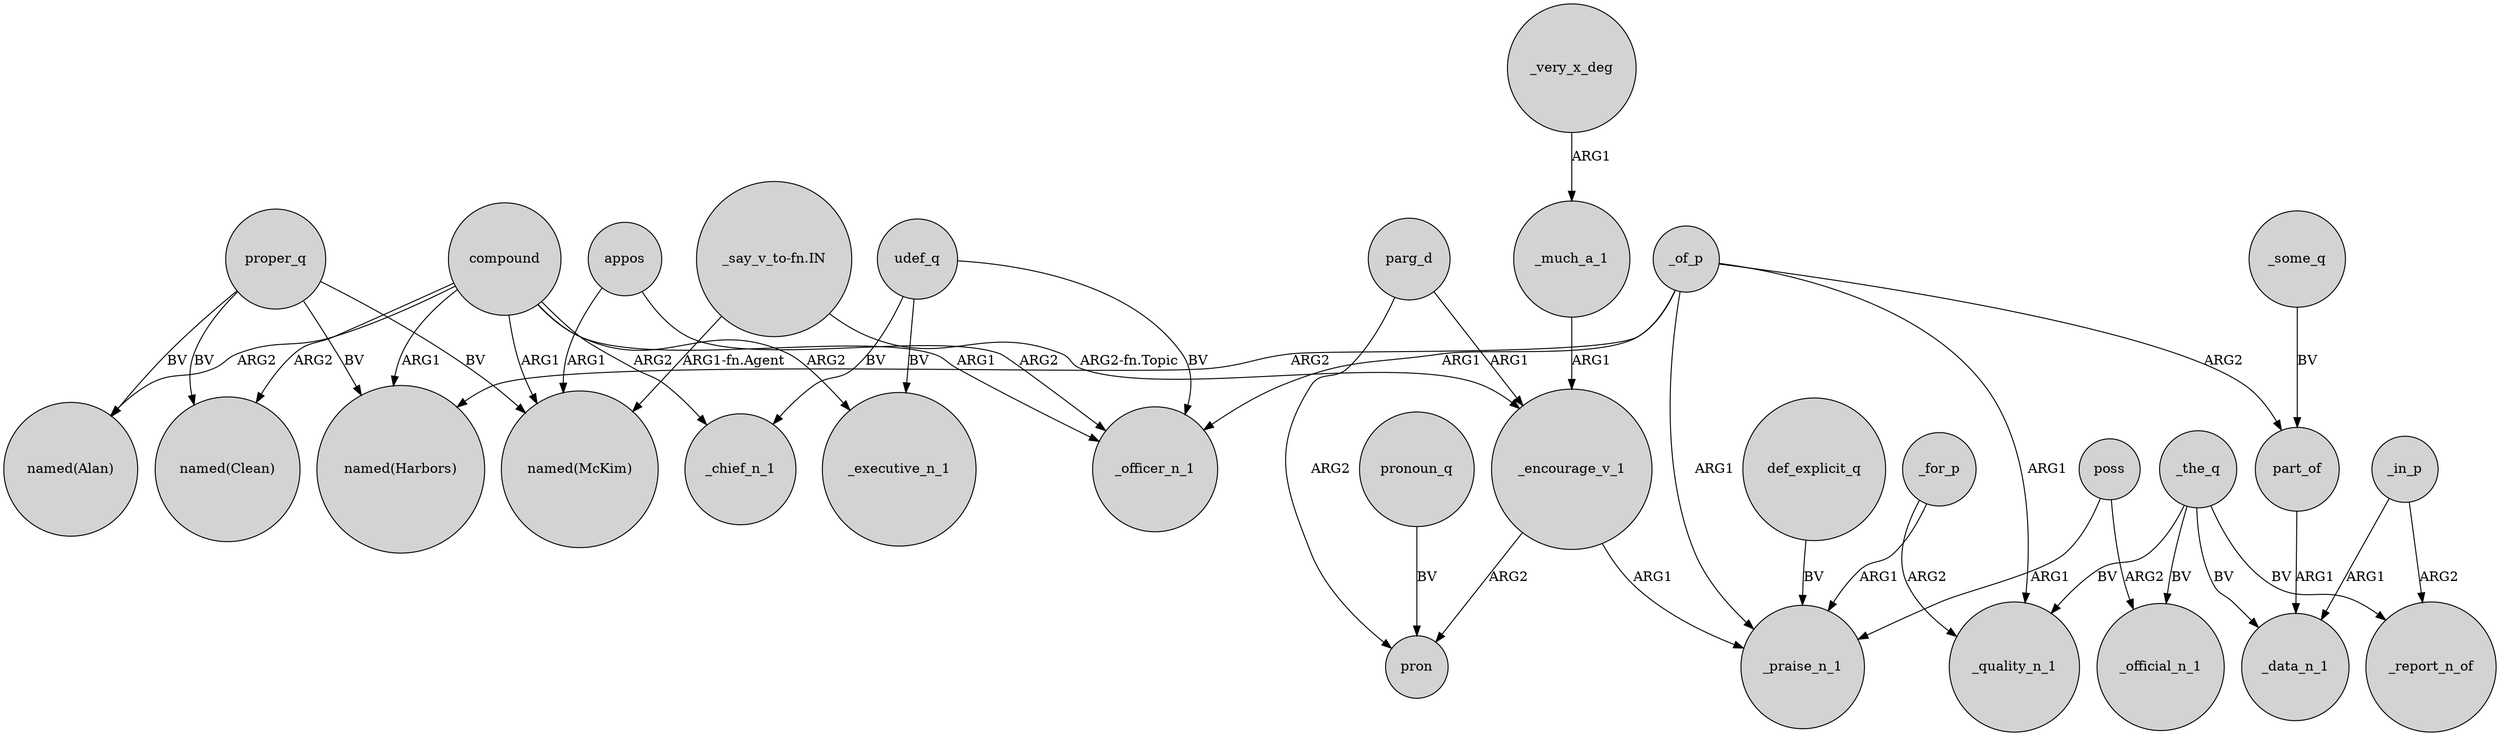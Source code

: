 digraph {
	node [shape=circle style=filled]
	compound -> "named(McKim)" [label=ARG1]
	proper_q -> "named(Harbors)" [label=BV]
	parg_d -> _encourage_v_1 [label=ARG1]
	udef_q -> _executive_n_1 [label=BV]
	_the_q -> _official_n_1 [label=BV]
	compound -> "named(Clean)" [label=ARG2]
	part_of -> _data_n_1 [label=ARG1]
	_of_p -> "named(Harbors)" [label=ARG2]
	_in_p -> _report_n_of [label=ARG2]
	proper_q -> "named(Alan)" [label=BV]
	_encourage_v_1 -> _praise_n_1 [label=ARG1]
	_encourage_v_1 -> pron [label=ARG2]
	_in_p -> _data_n_1 [label=ARG1]
	_for_p -> _quality_n_1 [label=ARG2]
	_the_q -> _quality_n_1 [label=BV]
	proper_q -> "named(McKim)" [label=BV]
	compound -> _chief_n_1 [label=ARG2]
	parg_d -> pron [label=ARG2]
	compound -> "named(Harbors)" [label=ARG1]
	compound -> _officer_n_1 [label=ARG1]
	_of_p -> part_of [label=ARG2]
	_some_q -> part_of [label=BV]
	def_explicit_q -> _praise_n_1 [label=BV]
	proper_q -> "named(Clean)" [label=BV]
	pronoun_q -> pron [label=BV]
	appos -> _officer_n_1 [label=ARG2]
	_of_p -> _praise_n_1 [label=ARG1]
	udef_q -> _chief_n_1 [label=BV]
	"_say_v_to-fn.IN" -> "named(McKim)" [label="ARG1-fn.Agent"]
	_the_q -> _report_n_of [label=BV]
	compound -> "named(Alan)" [label=ARG2]
	udef_q -> _officer_n_1 [label=BV]
	_for_p -> _praise_n_1 [label=ARG1]
	appos -> "named(McKim)" [label=ARG1]
	_of_p -> _officer_n_1 [label=ARG1]
	_very_x_deg -> _much_a_1 [label=ARG1]
	_of_p -> _quality_n_1 [label=ARG1]
	"_say_v_to-fn.IN" -> _encourage_v_1 [label="ARG2-fn.Topic"]
	poss -> _official_n_1 [label=ARG2]
	compound -> _executive_n_1 [label=ARG2]
	poss -> _praise_n_1 [label=ARG1]
	_much_a_1 -> _encourage_v_1 [label=ARG1]
	_the_q -> _data_n_1 [label=BV]
}
